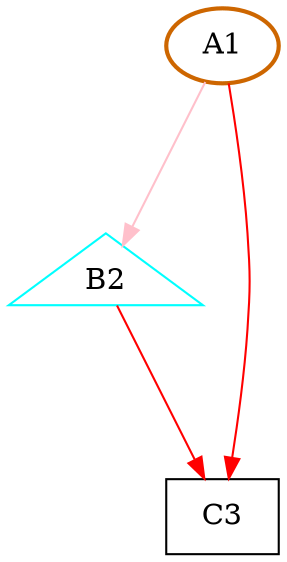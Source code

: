 digraph G {
graph [root="Demo",rankdir   = TB, nodesep           = 0.6, mindist     = 1.0, ranksep = 1.0, overlap = false]
node [style     = "filled", fillcolor = "white", color = "black"]
A1[cpu="0", flags="0x00802002", type="tmsg", toffs="0", pattern="patternA", patentry="true", patexit="false", beamproc="beamA", bpentry="false", bpexit="false", fid="1", gid="33", evtno="0", beamin="0", bpcstart="0", sid="0", bpid="0", reqnobeam="0", vacc="0", id="0x1021000000000000", par="0x040a0f9c00000000", tef="2068673551", shape     = "oval", fillcolor = "white", penwidth=2, color = "darkorange3"];
B2[cpu="0", flags="0x0000800e", type="startthread", toffs="0", pattern="patternA", patentry="false", patexit="true", beamproc="beamA", bpentry="false", bpexit="false", startoffs="500", thread="0x1", shape     = "triangle", color  = "cyan", fillcolor = "white"];
C3[cpu="0", flags="0x00100007", type="block", tperiod="2000", pattern="patternA", patentry="false", patexit="false", beamproc="beamA", bpentry="false", bpexit="false", qlo="true", qhi="false", qil="false", shape     = "rectangle", fillcolor = "white"];
A1->B2 [type="dynpar1", color = "pink"];
B2->C3 [type="defdst", color = "red"];
A1->C3 [type="defdst", color = "red"];
}
